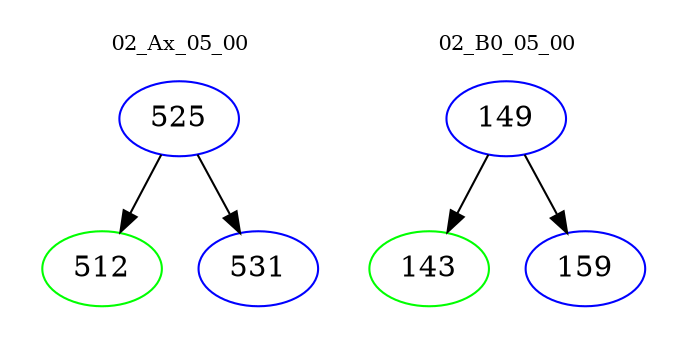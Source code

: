 digraph{
subgraph cluster_0 {
color = white
label = "02_Ax_05_00";
fontsize=10;
T0_525 [label="525", color="blue"]
T0_525 -> T0_512 [color="black"]
T0_512 [label="512", color="green"]
T0_525 -> T0_531 [color="black"]
T0_531 [label="531", color="blue"]
}
subgraph cluster_1 {
color = white
label = "02_B0_05_00";
fontsize=10;
T1_149 [label="149", color="blue"]
T1_149 -> T1_143 [color="black"]
T1_143 [label="143", color="green"]
T1_149 -> T1_159 [color="black"]
T1_159 [label="159", color="blue"]
}
}
